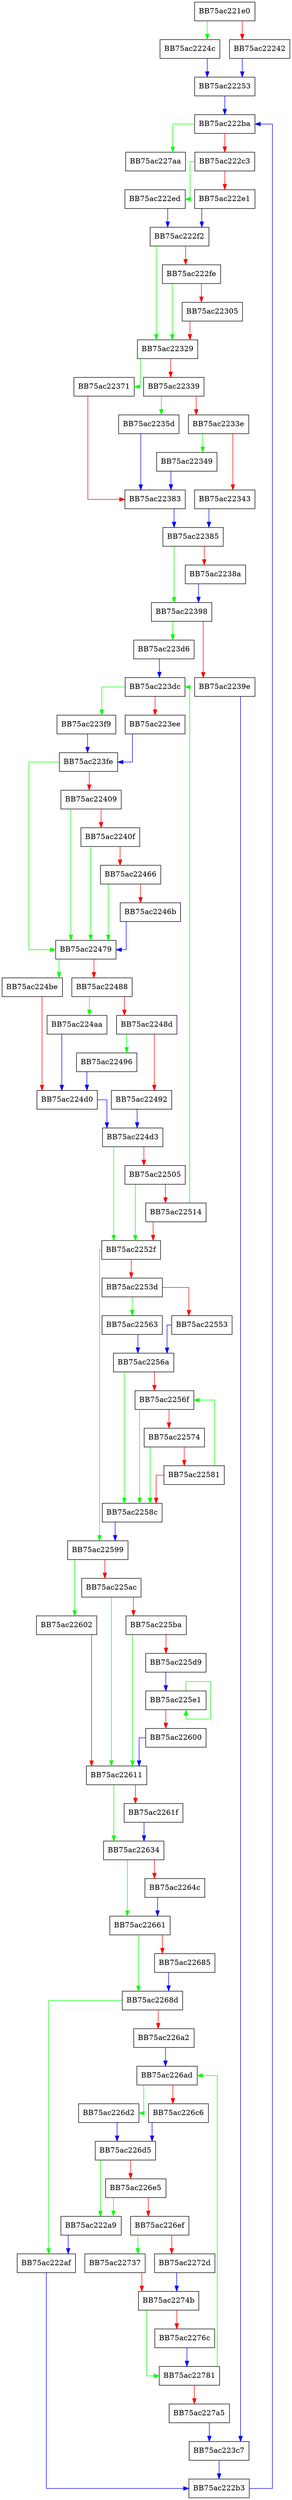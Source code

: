 digraph ZSTD_compressBlock_lazy_dedicatedDictSearch {
  node [shape="box"];
  graph [splines=ortho];
  BB75ac221e0 -> BB75ac2224c [color="green"];
  BB75ac221e0 -> BB75ac22242 [color="red"];
  BB75ac22242 -> BB75ac22253 [color="blue"];
  BB75ac2224c -> BB75ac22253 [color="blue"];
  BB75ac22253 -> BB75ac222ba [color="blue"];
  BB75ac222a9 -> BB75ac222af [color="blue"];
  BB75ac222af -> BB75ac222b3 [color="blue"];
  BB75ac222b3 -> BB75ac222ba [color="blue"];
  BB75ac222ba -> BB75ac227aa [color="green"];
  BB75ac222ba -> BB75ac222c3 [color="red"];
  BB75ac222c3 -> BB75ac222ed [color="green"];
  BB75ac222c3 -> BB75ac222e1 [color="red"];
  BB75ac222e1 -> BB75ac222f2 [color="blue"];
  BB75ac222ed -> BB75ac222f2 [color="blue"];
  BB75ac222f2 -> BB75ac22329 [color="green"];
  BB75ac222f2 -> BB75ac222fe [color="red"];
  BB75ac222fe -> BB75ac22329 [color="green"];
  BB75ac222fe -> BB75ac22305 [color="red"];
  BB75ac22305 -> BB75ac22329 [color="red"];
  BB75ac22329 -> BB75ac22371 [color="green"];
  BB75ac22329 -> BB75ac22339 [color="red"];
  BB75ac22339 -> BB75ac2235d [color="green"];
  BB75ac22339 -> BB75ac2233e [color="red"];
  BB75ac2233e -> BB75ac22349 [color="green"];
  BB75ac2233e -> BB75ac22343 [color="red"];
  BB75ac22343 -> BB75ac22385 [color="blue"];
  BB75ac22349 -> BB75ac22383 [color="blue"];
  BB75ac2235d -> BB75ac22383 [color="blue"];
  BB75ac22371 -> BB75ac22383 [color="red"];
  BB75ac22383 -> BB75ac22385 [color="blue"];
  BB75ac22385 -> BB75ac22398 [color="green"];
  BB75ac22385 -> BB75ac2238a [color="red"];
  BB75ac2238a -> BB75ac22398 [color="blue"];
  BB75ac22398 -> BB75ac223d6 [color="green"];
  BB75ac22398 -> BB75ac2239e [color="red"];
  BB75ac2239e -> BB75ac223c7 [color="blue"];
  BB75ac223c7 -> BB75ac222b3 [color="blue"];
  BB75ac223d6 -> BB75ac223dc [color="blue"];
  BB75ac223dc -> BB75ac223f9 [color="green"];
  BB75ac223dc -> BB75ac223ee [color="red"];
  BB75ac223ee -> BB75ac223fe [color="blue"];
  BB75ac223f9 -> BB75ac223fe [color="blue"];
  BB75ac223fe -> BB75ac22479 [color="green"];
  BB75ac223fe -> BB75ac22409 [color="red"];
  BB75ac22409 -> BB75ac22479 [color="green"];
  BB75ac22409 -> BB75ac2240f [color="red"];
  BB75ac2240f -> BB75ac22479 [color="green"];
  BB75ac2240f -> BB75ac22466 [color="red"];
  BB75ac22466 -> BB75ac22479 [color="green"];
  BB75ac22466 -> BB75ac2246b [color="red"];
  BB75ac2246b -> BB75ac22479 [color="blue"];
  BB75ac22479 -> BB75ac224be [color="green"];
  BB75ac22479 -> BB75ac22488 [color="red"];
  BB75ac22488 -> BB75ac224aa [color="green"];
  BB75ac22488 -> BB75ac2248d [color="red"];
  BB75ac2248d -> BB75ac22496 [color="green"];
  BB75ac2248d -> BB75ac22492 [color="red"];
  BB75ac22492 -> BB75ac224d3 [color="blue"];
  BB75ac22496 -> BB75ac224d0 [color="blue"];
  BB75ac224aa -> BB75ac224d0 [color="blue"];
  BB75ac224be -> BB75ac224d0 [color="red"];
  BB75ac224d0 -> BB75ac224d3 [color="blue"];
  BB75ac224d3 -> BB75ac2252f [color="green"];
  BB75ac224d3 -> BB75ac22505 [color="red"];
  BB75ac22505 -> BB75ac2252f [color="green"];
  BB75ac22505 -> BB75ac22514 [color="red"];
  BB75ac22514 -> BB75ac223dc [color="green"];
  BB75ac22514 -> BB75ac2252f [color="red"];
  BB75ac2252f -> BB75ac22599 [color="green"];
  BB75ac2252f -> BB75ac2253d [color="red"];
  BB75ac2253d -> BB75ac22563 [color="green"];
  BB75ac2253d -> BB75ac22553 [color="red"];
  BB75ac22553 -> BB75ac2256a [color="blue"];
  BB75ac22563 -> BB75ac2256a [color="blue"];
  BB75ac2256a -> BB75ac2258c [color="green"];
  BB75ac2256a -> BB75ac2256f [color="red"];
  BB75ac2256f -> BB75ac2258c [color="green"];
  BB75ac2256f -> BB75ac22574 [color="red"];
  BB75ac22574 -> BB75ac2258c [color="green"];
  BB75ac22574 -> BB75ac22581 [color="red"];
  BB75ac22581 -> BB75ac2256f [color="green"];
  BB75ac22581 -> BB75ac2258c [color="red"];
  BB75ac2258c -> BB75ac22599 [color="blue"];
  BB75ac22599 -> BB75ac22602 [color="green"];
  BB75ac22599 -> BB75ac225ac [color="red"];
  BB75ac225ac -> BB75ac22611 [color="green"];
  BB75ac225ac -> BB75ac225ba [color="red"];
  BB75ac225ba -> BB75ac22611 [color="green"];
  BB75ac225ba -> BB75ac225d9 [color="red"];
  BB75ac225d9 -> BB75ac225e1 [color="blue"];
  BB75ac225e1 -> BB75ac225e1 [color="green"];
  BB75ac225e1 -> BB75ac22600 [color="red"];
  BB75ac22600 -> BB75ac22611 [color="blue"];
  BB75ac22602 -> BB75ac22611 [color="red"];
  BB75ac22611 -> BB75ac22634 [color="green"];
  BB75ac22611 -> BB75ac2261f [color="red"];
  BB75ac2261f -> BB75ac22634 [color="blue"];
  BB75ac22634 -> BB75ac22661 [color="green"];
  BB75ac22634 -> BB75ac2264c [color="red"];
  BB75ac2264c -> BB75ac22661 [color="blue"];
  BB75ac22661 -> BB75ac2268d [color="green"];
  BB75ac22661 -> BB75ac22685 [color="red"];
  BB75ac22685 -> BB75ac2268d [color="blue"];
  BB75ac2268d -> BB75ac222af [color="green"];
  BB75ac2268d -> BB75ac226a2 [color="red"];
  BB75ac226a2 -> BB75ac226ad [color="blue"];
  BB75ac226ad -> BB75ac226d2 [color="green"];
  BB75ac226ad -> BB75ac226c6 [color="red"];
  BB75ac226c6 -> BB75ac226d5 [color="blue"];
  BB75ac226d2 -> BB75ac226d5 [color="blue"];
  BB75ac226d5 -> BB75ac222a9 [color="green"];
  BB75ac226d5 -> BB75ac226e5 [color="red"];
  BB75ac226e5 -> BB75ac222a9 [color="green"];
  BB75ac226e5 -> BB75ac226ef [color="red"];
  BB75ac226ef -> BB75ac22737 [color="green"];
  BB75ac226ef -> BB75ac2272d [color="red"];
  BB75ac2272d -> BB75ac2274b [color="blue"];
  BB75ac22737 -> BB75ac2274b [color="red"];
  BB75ac2274b -> BB75ac22781 [color="green"];
  BB75ac2274b -> BB75ac2276c [color="red"];
  BB75ac2276c -> BB75ac22781 [color="blue"];
  BB75ac22781 -> BB75ac226ad [color="green"];
  BB75ac22781 -> BB75ac227a5 [color="red"];
  BB75ac227a5 -> BB75ac223c7 [color="blue"];
}